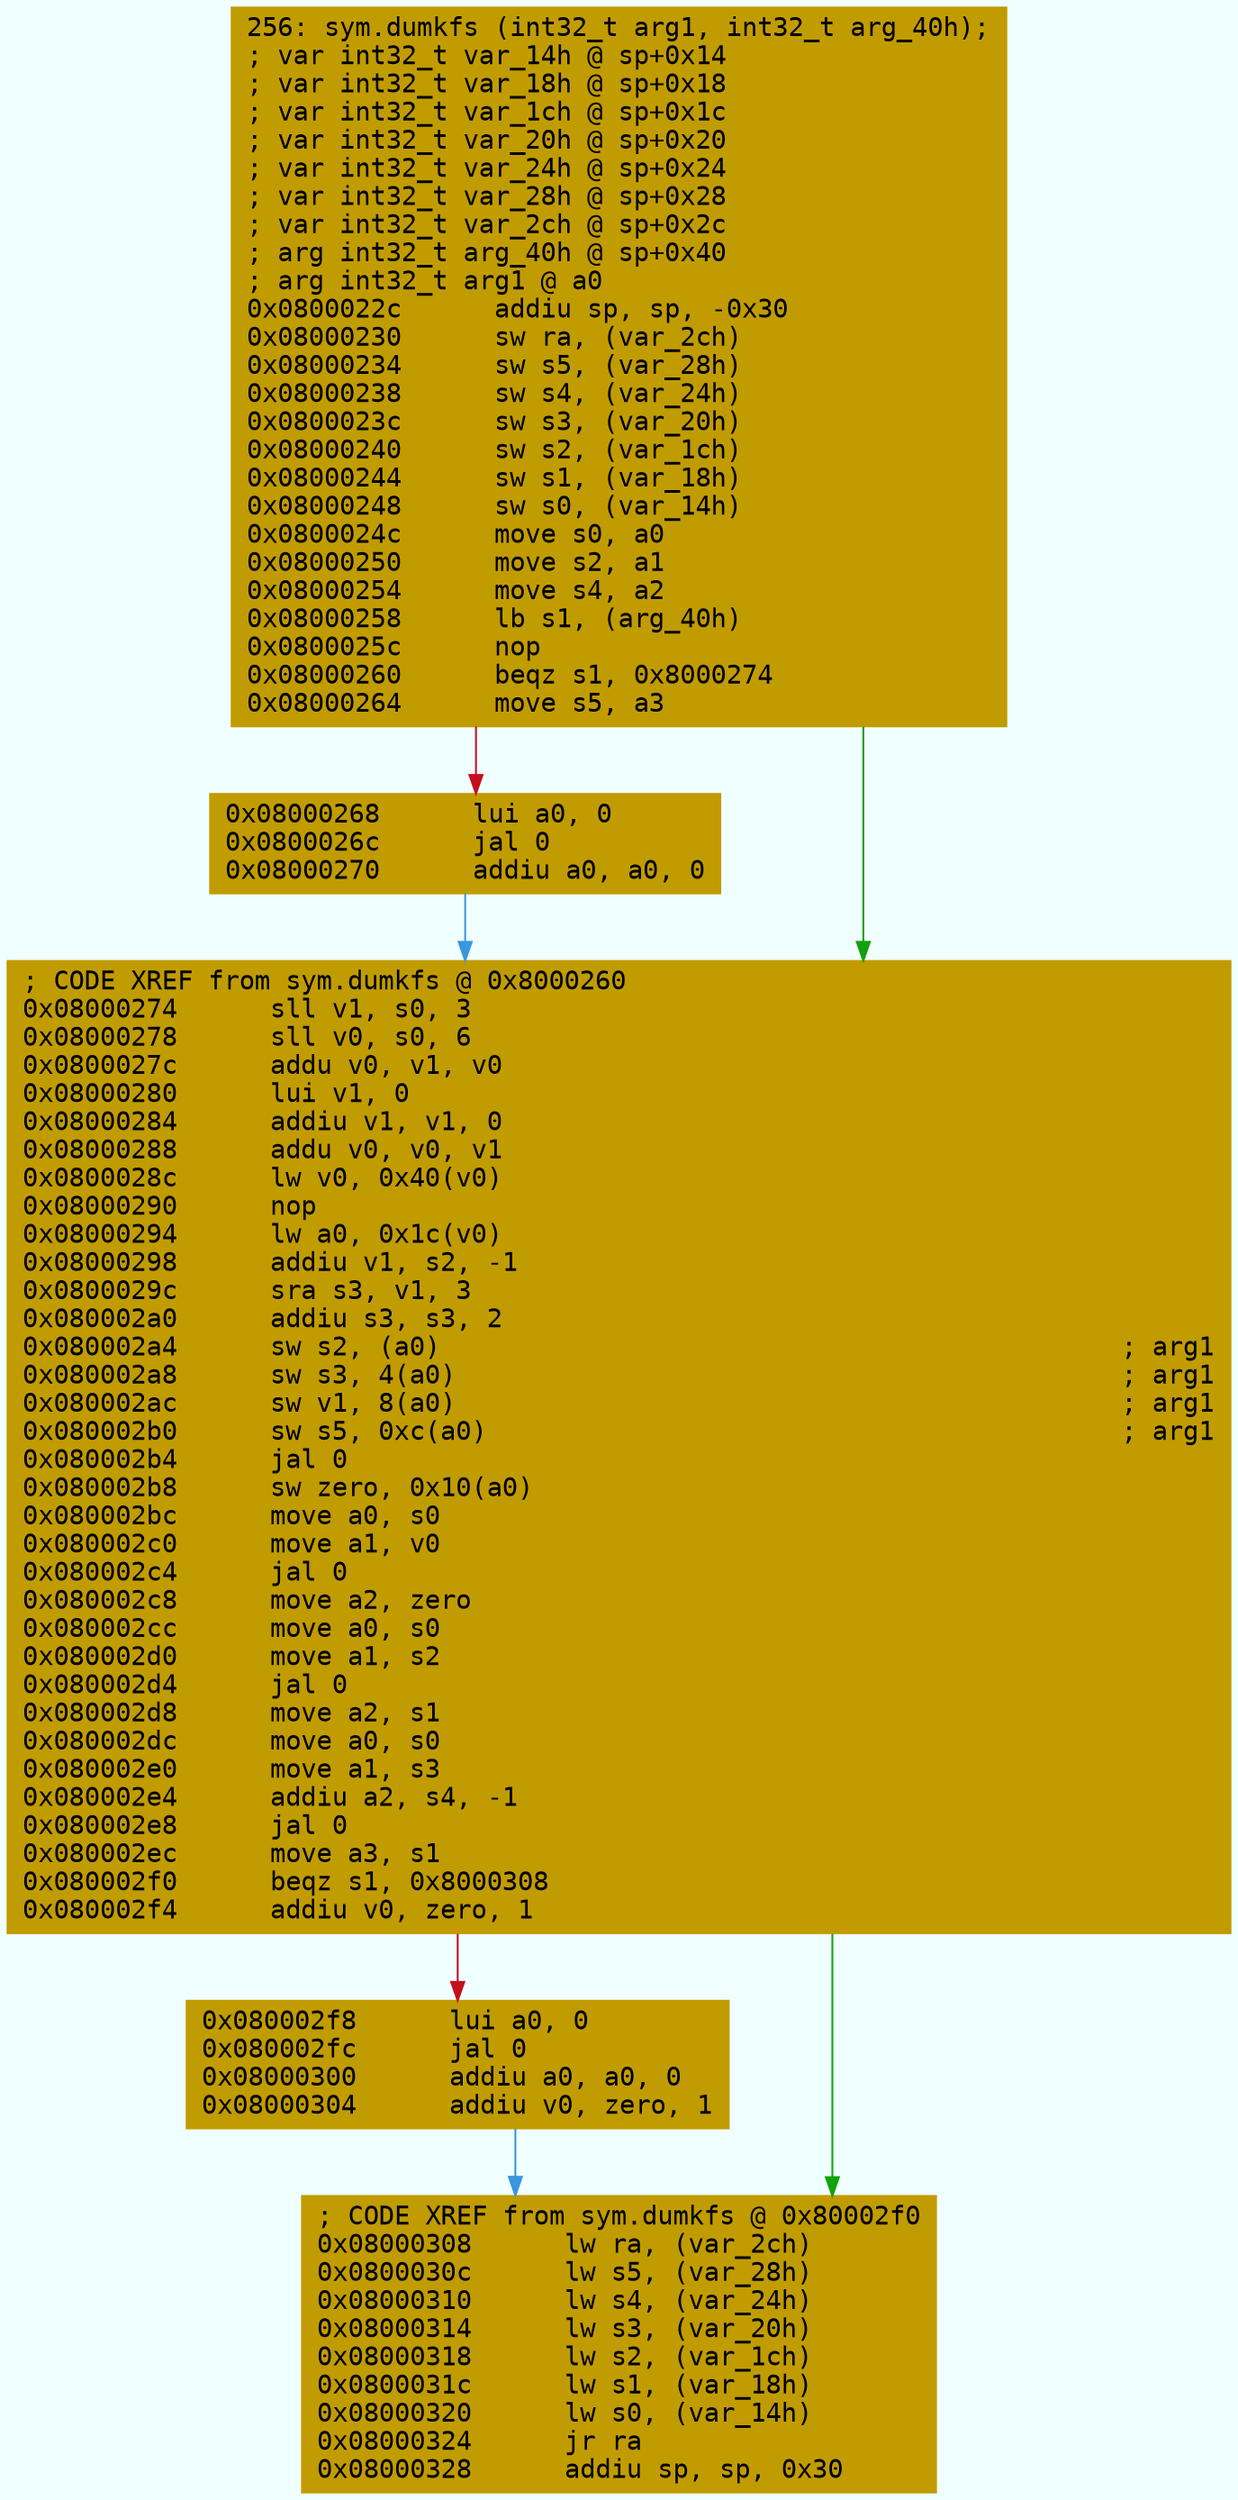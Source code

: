 digraph code {
	graph [bgcolor=azure fontsize=8 fontname="Courier" splines="ortho"];
	node [fillcolor=gray style=filled shape=box];
	edge [arrowhead="normal"];
	"0x0800022c" [URL="sym.dumkfs/0x0800022c", fillcolor="#c19c00",color="#c19c00", fontname="Courier",label="256: sym.dumkfs (int32_t arg1, int32_t arg_40h);\l; var int32_t var_14h @ sp+0x14\l; var int32_t var_18h @ sp+0x18\l; var int32_t var_1ch @ sp+0x1c\l; var int32_t var_20h @ sp+0x20\l; var int32_t var_24h @ sp+0x24\l; var int32_t var_28h @ sp+0x28\l; var int32_t var_2ch @ sp+0x2c\l; arg int32_t arg_40h @ sp+0x40\l; arg int32_t arg1 @ a0\l0x0800022c      addiu sp, sp, -0x30\l0x08000230      sw ra, (var_2ch)\l0x08000234      sw s5, (var_28h)\l0x08000238      sw s4, (var_24h)\l0x0800023c      sw s3, (var_20h)\l0x08000240      sw s2, (var_1ch)\l0x08000244      sw s1, (var_18h)\l0x08000248      sw s0, (var_14h)\l0x0800024c      move s0, a0\l0x08000250      move s2, a1\l0x08000254      move s4, a2\l0x08000258      lb s1, (arg_40h)\l0x0800025c      nop\l0x08000260      beqz s1, 0x8000274\l0x08000264      move s5, a3\l"]
	"0x08000268" [URL="sym.dumkfs/0x08000268", fillcolor="#c19c00",color="#c19c00", fontname="Courier",label="0x08000268      lui a0, 0\l0x0800026c      jal 0\l0x08000270      addiu a0, a0, 0\l"]
	"0x08000274" [URL="sym.dumkfs/0x08000274", fillcolor="#c19c00",color="#c19c00", fontname="Courier",label="; CODE XREF from sym.dumkfs @ 0x8000260\l0x08000274      sll v1, s0, 3\l0x08000278      sll v0, s0, 6\l0x0800027c      addu v0, v1, v0\l0x08000280      lui v1, 0\l0x08000284      addiu v1, v1, 0\l0x08000288      addu v0, v0, v1\l0x0800028c      lw v0, 0x40(v0)\l0x08000290      nop\l0x08000294      lw a0, 0x1c(v0)\l0x08000298      addiu v1, s2, -1\l0x0800029c      sra s3, v1, 3\l0x080002a0      addiu s3, s3, 2\l0x080002a4      sw s2, (a0)                                            ; arg1\l0x080002a8      sw s3, 4(a0)                                           ; arg1\l0x080002ac      sw v1, 8(a0)                                           ; arg1\l0x080002b0      sw s5, 0xc(a0)                                         ; arg1\l0x080002b4      jal 0\l0x080002b8      sw zero, 0x10(a0)\l0x080002bc      move a0, s0\l0x080002c0      move a1, v0\l0x080002c4      jal 0\l0x080002c8      move a2, zero\l0x080002cc      move a0, s0\l0x080002d0      move a1, s2\l0x080002d4      jal 0\l0x080002d8      move a2, s1\l0x080002dc      move a0, s0\l0x080002e0      move a1, s3\l0x080002e4      addiu a2, s4, -1\l0x080002e8      jal 0\l0x080002ec      move a3, s1\l0x080002f0      beqz s1, 0x8000308\l0x080002f4      addiu v0, zero, 1\l"]
	"0x080002f8" [URL="sym.dumkfs/0x080002f8", fillcolor="#c19c00",color="#c19c00", fontname="Courier",label="0x080002f8      lui a0, 0\l0x080002fc      jal 0\l0x08000300      addiu a0, a0, 0\l0x08000304      addiu v0, zero, 1\l"]
	"0x08000308" [URL="sym.dumkfs/0x08000308", fillcolor="#c19c00",color="#c19c00", fontname="Courier",label="; CODE XREF from sym.dumkfs @ 0x80002f0\l0x08000308      lw ra, (var_2ch)\l0x0800030c      lw s5, (var_28h)\l0x08000310      lw s4, (var_24h)\l0x08000314      lw s3, (var_20h)\l0x08000318      lw s2, (var_1ch)\l0x0800031c      lw s1, (var_18h)\l0x08000320      lw s0, (var_14h)\l0x08000324      jr ra\l0x08000328      addiu sp, sp, 0x30\l"]
        "0x0800022c" -> "0x08000274" [color="#13a10e"];
        "0x0800022c" -> "0x08000268" [color="#c50f1f"];
        "0x08000268" -> "0x08000274" [color="#3a96dd"];
        "0x08000274" -> "0x08000308" [color="#13a10e"];
        "0x08000274" -> "0x080002f8" [color="#c50f1f"];
        "0x080002f8" -> "0x08000308" [color="#3a96dd"];
}
